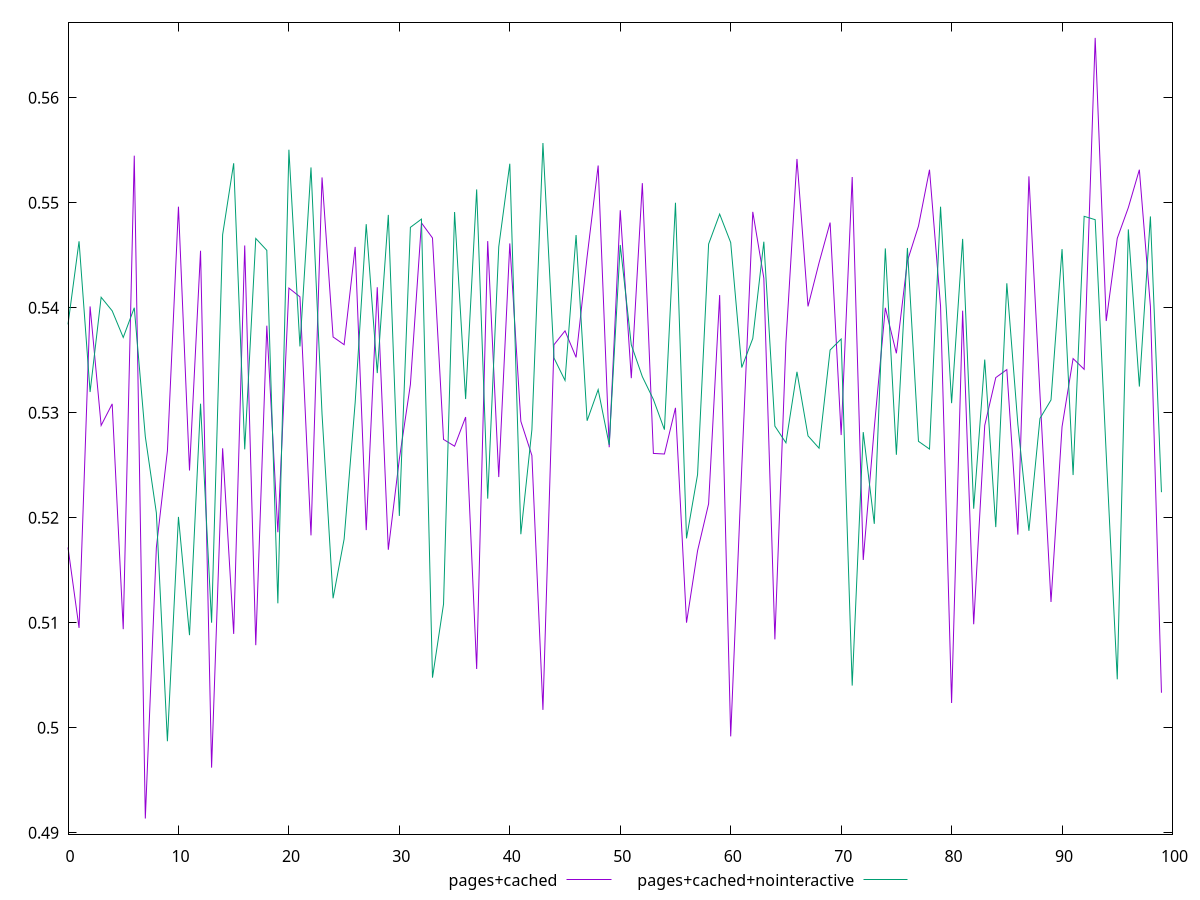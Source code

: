 reset
set terminal svg size 640, 500 enhanced background rgb 'white'
set output "report_00007_2020-12-11T15:55:29.892Z/meta/score/comparison/line/2_vs_3.svg"

$pagesCached <<EOF
0 0.517172630862501
1 0.5095113465050535
2 0.5401344358897223
3 0.5287953435780984
4 0.5308492686297165
5 0.5093889876184644
6 0.5544934915624473
7 0.4913536541653386
8 0.5171567475278396
9 0.5263738778170977
10 0.5496362672494195
11 0.5245023913741156
12 0.5454389962157133
13 0.4961969263668219
14 0.5266224106027304
15 0.5089396091747405
16 0.5459391193010456
17 0.5078632932243529
18 0.5383014099986483
19 0.5186215576927977
20 0.5418816880759532
21 0.5410467732843696
22 0.5183230826197854
23 0.5524218559783212
24 0.537224242544207
25 0.5364886259883505
26 0.5458036439494987
27 0.5188282402037355
28 0.5419624622417265
29 0.5169561534837979
30 0.5256050175839914
31 0.5326893661039723
32 0.5480929171153268
33 0.5466540147166501
34 0.5274624430072845
35 0.5268181097081321
36 0.5295964673649528
37 0.5055994893935712
38 0.5463548000771434
39 0.5238822902239174
40 0.5461361505047482
41 0.5291898753561823
42 0.5259362411428103
43 0.5017020835156978
44 0.5364840765179248
45 0.5378058510413318
46 0.5352809141339204
47 0.544870592775075
48 0.5535581173397294
49 0.5267172037706617
50 0.5492966432055258
51 0.5332977094726989
52 0.5518784111185441
53 0.5261307363589188
54 0.526076384505039
55 0.5304707734336923
56 0.510009963364568
57 0.5168575096105092
58 0.5213348083826099
59 0.5412122962571284
60 0.49917988106105426
61 0.5247554533340282
62 0.5491408958969689
63 0.5428290972755679
64 0.5084200537344374
65 0.5366949121973613
66 0.5541804957576854
67 0.540136862580838
68 0.5442912706161591
69 0.5481193992139336
70 0.5278823332966015
71 0.5524589691320364
72 0.5159843394175909
73 0.5285748850660922
74 0.5399996851683297
75 0.5356686402191589
76 0.5444654347023298
77 0.5477808919918083
78 0.553154061425777
79 0.5401486845559215
80 0.5023606844795868
81 0.5397258991245684
82 0.5098610849128016
83 0.5288000356171859
84 0.5333541952463025
85 0.5341183830922795
86 0.5183941883465097
87 0.5525216878791825
88 0.5317975679899971
89 0.5119800192985724
90 0.5286695295436594
91 0.5351675917999473
92 0.5341420388176319
93 0.5657115031025787
94 0.538743227016832
95 0.5466237714014976
96 0.5495452041722646
97 0.5531556524307293
98 0.5401307476030555
99 0.5033365692631875
EOF

$pagesCachedNointeractive <<EOF
0 0.5384212623453064
1 0.5463379606476501
2 0.531981850017757
3 0.5410064912688588
4 0.5397136681764539
5 0.5371778565609809
6 0.5400092448782204
7 0.5277261806134921
8 0.5204665948926906
9 0.4987142483890919
10 0.5200843448843202
11 0.5088177517064175
12 0.5308682148509302
13 0.5100069650010043
14 0.5469672559571572
15 0.5537717287555394
16 0.5265182418104442
17 0.5466097725018904
18 0.5454765408765135
19 0.5118519991600697
20 0.5550604887249247
21 0.5363233857614768
22 0.5533741719142214
23 0.5298780864361722
24 0.512333465187359
25 0.5179720473952155
26 0.530986075312364
27 0.5479704940065138
28 0.5337793690721356
29 0.5488522803051366
30 0.5201759613833563
31 0.5476668783207246
32 0.5484505787843521
33 0.5047722632722216
34 0.5117796369757841
35 0.5491274062950096
36 0.5313108971003124
37 0.551279589519706
38 0.5218230300242515
39 0.5458147610216152
40 0.5537254309932905
41 0.5184331478659608
42 0.5283897025830846
43 0.5557012301041877
44 0.535222533278455
45 0.5330852687874206
46 0.5469335924879103
47 0.5292452943299943
48 0.532210669544587
49 0.5269481475151374
50 0.5459859780186456
51 0.5364777853155982
52 0.5334445403370541
53 0.5312757278518623
54 0.5283968762156658
55 0.5500114003219347
56 0.5180380396142064
57 0.5241175044892263
58 0.5460757943749017
59 0.5489283590211053
60 0.5462159845986156
61 0.5343124898856151
62 0.5370811693465175
63 0.5462955245696355
64 0.5287322437782283
65 0.5271403273044991
66 0.5339069001494735
67 0.5278030000615243
68 0.5266285483056343
69 0.5359810214993437
70 0.5370288467686245
71 0.5040168462839391
72 0.5281617984117203
73 0.5194242047556427
74 0.5456609377957236
75 0.5259998291040056
76 0.5457010335622714
77 0.527283798879023
78 0.5265458010494595
79 0.5496347039443445
80 0.5309185677611017
81 0.5465651224739454
82 0.5208660538445747
83 0.5350689570932594
84 0.5191150234440833
85 0.5423391434846272
86 0.5288910559923329
87 0.5187566444261201
88 0.5294628134954781
89 0.5312233907423947
90 0.5455959584555689
91 0.5240731257313606
92 0.5487160870542308
93 0.548397168827393
94 0.5260430448746266
95 0.504611914538391
96 0.5474715609613816
97 0.532497004119557
98 0.5487058137750637
99 0.5224395459081532
EOF

set key outside below
set yrange [0.4898664971865938:0.5671986600813235]

plot \
  $pagesCached title "pages+cached" with line, \
  $pagesCachedNointeractive title "pages+cached+nointeractive" with line, \


reset